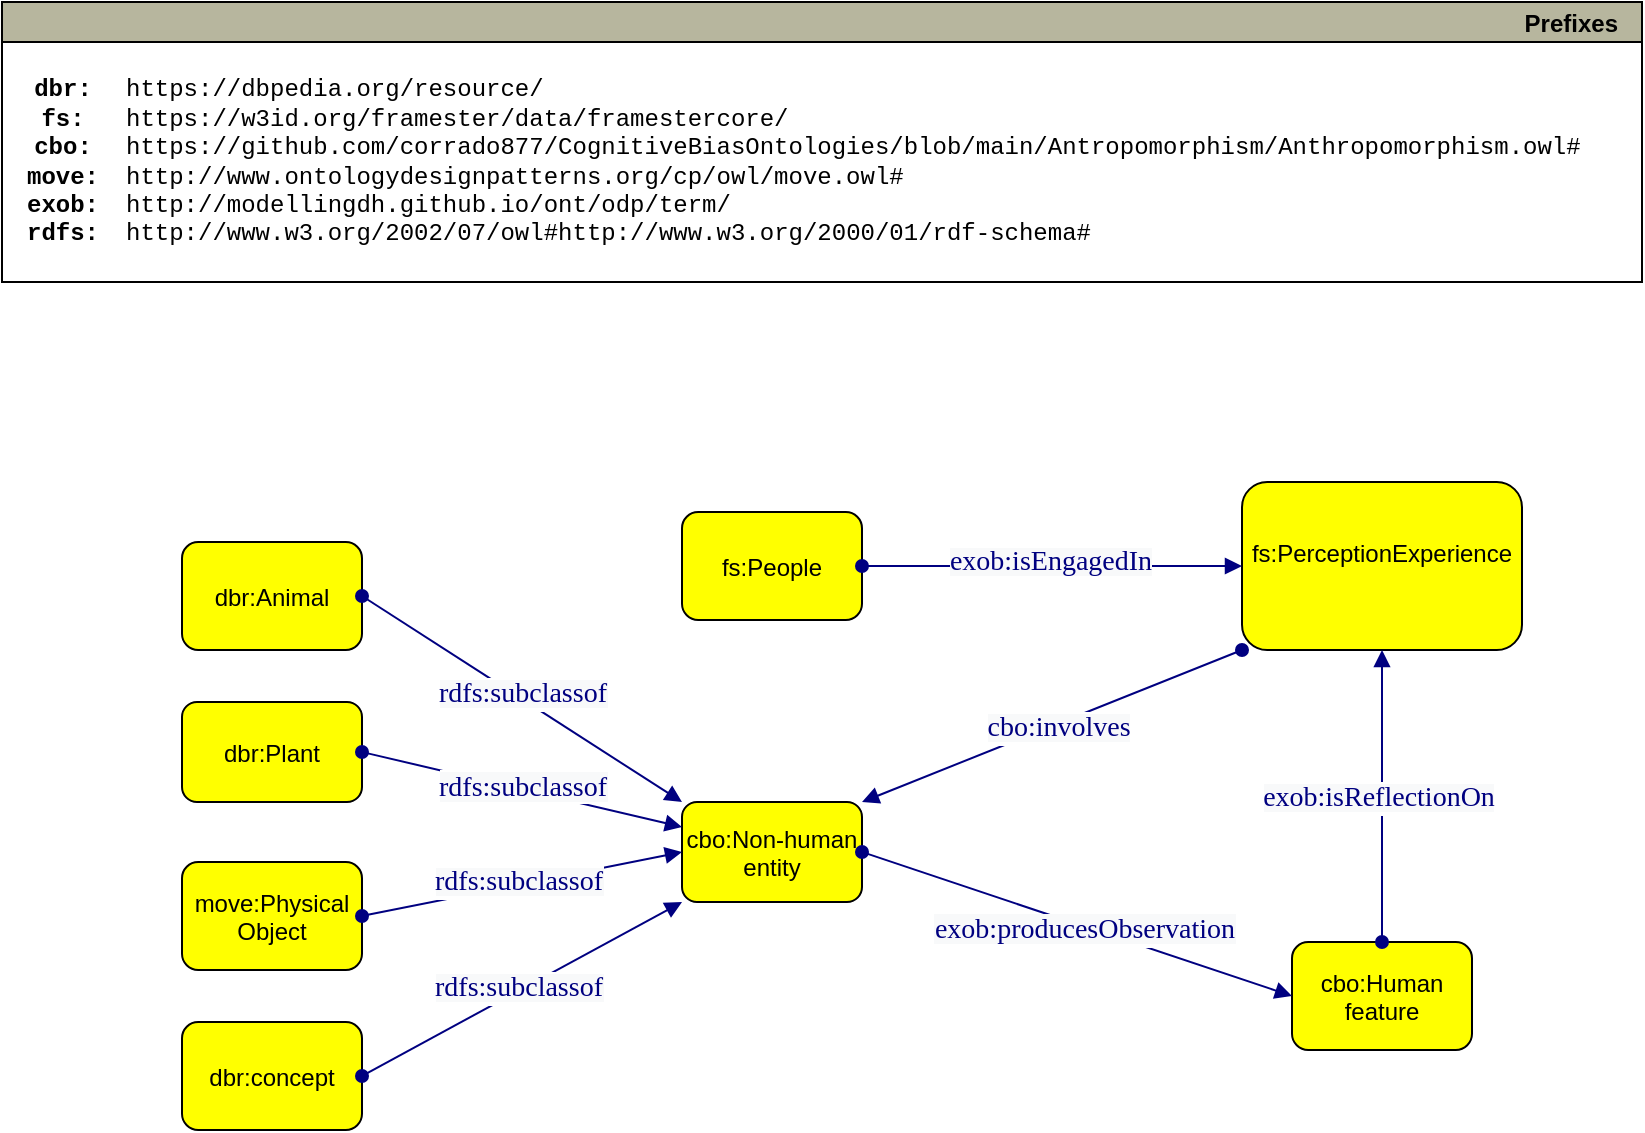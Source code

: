 <mxfile version="24.0.7" type="device">
  <diagram id="xqs5KKzRLcflo9ZkjbXo" name="Pagina-1">
    <mxGraphModel dx="1120" dy="434" grid="1" gridSize="10" guides="1" tooltips="1" connect="1" arrows="1" fold="1" page="1" pageScale="1" pageWidth="1169" pageHeight="826" math="0" shadow="0">
      <root>
        <mxCell id="0" />
        <mxCell id="1" parent="0" />
        <mxCell id="pRZwBdSZULmlvbbMmnOH-1" value="fs:People" style="graphMlID=n4;shape=rect;rounded=1;arcsize=30;fillColor=#ffff00;strokeColor=#000000;strokeWidth=1.0" parent="1" vertex="1">
          <mxGeometry x="520" y="295" width="90" height="54" as="geometry" />
        </mxCell>
        <mxCell id="pRZwBdSZULmlvbbMmnOH-2" value="cbo:Non-human&#xa;entity" style="graphMlID=n4;shape=rect;rounded=1;arcsize=30;fillColor=#ffff00;strokeColor=#000000;strokeWidth=1.0" parent="1" vertex="1">
          <mxGeometry x="520" y="440" width="90" height="50" as="geometry" />
        </mxCell>
        <mxCell id="pRZwBdSZULmlvbbMmnOH-12" value="dbr:Animal" style="graphMlID=n4;shape=rect;rounded=1;arcsize=30;fillColor=#ffff00;strokeColor=#000000;strokeWidth=1.0" parent="1" vertex="1">
          <mxGeometry x="270" y="310" width="90" height="54" as="geometry" />
        </mxCell>
        <mxCell id="pRZwBdSZULmlvbbMmnOH-14" value="dbr:Plant" style="graphMlID=n4;shape=rect;rounded=1;arcsize=30;fillColor=#ffff00;strokeColor=#000000;strokeWidth=1.0" parent="1" vertex="1">
          <mxGeometry x="270" y="390" width="90" height="50" as="geometry" />
        </mxCell>
        <mxCell id="pRZwBdSZULmlvbbMmnOH-15" value="move:Physical&#xa;Object" style="graphMlID=n4;shape=rect;rounded=1;arcsize=30;fillColor=#ffff00;strokeColor=#000000;strokeWidth=1.0" parent="1" vertex="1">
          <mxGeometry x="270" y="470" width="90" height="54" as="geometry" />
        </mxCell>
        <mxCell id="pRZwBdSZULmlvbbMmnOH-16" value="dbr:concept" style="graphMlID=n4;shape=rect;rounded=1;arcsize=30;fillColor=#ffff00;strokeColor=#000000;strokeWidth=1.0" parent="1" vertex="1">
          <mxGeometry x="270" y="550" width="90" height="54" as="geometry" />
        </mxCell>
        <mxCell id="pRZwBdSZULmlvbbMmnOH-34" value="cbo:Human&#xa;feature" style="graphMlID=n4;shape=rect;rounded=1;arcsize=30;fillColor=#ffff00;strokeColor=#000000;strokeWidth=1.0" parent="1" vertex="1">
          <mxGeometry x="825" y="510" width="90" height="54" as="geometry" />
        </mxCell>
        <mxCell id="pRZwBdSZULmlvbbMmnOH-40" value="fs:PerceptionExperience&#xa;" style="graphMlID=n4;shape=rect;rounded=1;arcsize=30;fillColor=#ffff00;strokeColor=#000000;strokeWidth=1.0" parent="1" vertex="1">
          <mxGeometry x="800" y="280" width="140" height="84" as="geometry" />
        </mxCell>
        <mxCell id="NNJp256DRyHXCbyauHiT-1" value="" style="graphMlID=e0;rounded=0;endArrow=block;strokeColor=#000080;strokeWidth=1.0;startArrow=oval;startFill=1;endFill=1;exitX=1;exitY=0.5;exitDx=0;exitDy=0;entryX=0;entryY=0.5;entryDx=0;entryDy=0;" parent="1" source="pRZwBdSZULmlvbbMmnOH-1" target="pRZwBdSZULmlvbbMmnOH-40" edge="1">
          <mxGeometry relative="1" as="geometry">
            <mxPoint x="630" y="250.082" as="sourcePoint" />
            <mxPoint x="781" y="250" as="targetPoint" />
          </mxGeometry>
        </mxCell>
        <mxCell id="NNJp256DRyHXCbyauHiT-2" value="&lt;span style=&quot;color: rgb(0, 0, 128); font-family: dialog; background-color: rgb(248, 249, 250);&quot;&gt;&lt;font style=&quot;font-size: 14px;&quot;&gt;exob:isEngagedIn&lt;/font&gt;&lt;/span&gt;" style="text;html=1;align=center;verticalAlign=middle;resizable=0;points=[];labelBackgroundColor=#ffffff;" parent="NNJp256DRyHXCbyauHiT-1" vertex="1" connectable="0">
          <mxGeometry x="-0.017" y="2" relative="1" as="geometry">
            <mxPoint as="offset" />
          </mxGeometry>
        </mxCell>
        <mxCell id="NNJp256DRyHXCbyauHiT-3" value="" style="graphMlID=e0;rounded=0;endArrow=block;strokeColor=#000080;strokeWidth=1.0;startArrow=oval;startFill=1;endFill=1;entryX=0.5;entryY=1;entryDx=0;entryDy=0;" parent="1" source="pRZwBdSZULmlvbbMmnOH-34" target="pRZwBdSZULmlvbbMmnOH-40" edge="1">
          <mxGeometry relative="1" as="geometry">
            <mxPoint x="794.5" y="604.082" as="sourcePoint" />
            <mxPoint x="945.5" y="604" as="targetPoint" />
          </mxGeometry>
        </mxCell>
        <mxCell id="NNJp256DRyHXCbyauHiT-4" value="&lt;span style=&quot;color: rgb(0, 0, 128); font-family: dialog; background-color: rgb(248, 249, 250);&quot;&gt;&lt;font style=&quot;font-size: 14px;&quot;&gt;exob:isReflectionOn&lt;/font&gt;&lt;/span&gt;" style="text;html=1;align=center;verticalAlign=middle;resizable=0;points=[];labelBackgroundColor=#ffffff;" parent="NNJp256DRyHXCbyauHiT-3" vertex="1" connectable="0">
          <mxGeometry x="-0.017" y="2" relative="1" as="geometry">
            <mxPoint as="offset" />
          </mxGeometry>
        </mxCell>
        <mxCell id="NNJp256DRyHXCbyauHiT-5" value="" style="graphMlID=e0;rounded=0;endArrow=block;strokeColor=#000080;strokeWidth=1.0;startArrow=oval;startFill=1;endFill=1;exitX=0;exitY=1;exitDx=0;exitDy=0;entryX=1;entryY=0;entryDx=0;entryDy=0;" parent="1" source="pRZwBdSZULmlvbbMmnOH-40" target="pRZwBdSZULmlvbbMmnOH-2" edge="1">
          <mxGeometry relative="1" as="geometry">
            <mxPoint x="570" y="240.082" as="sourcePoint" />
            <mxPoint x="721" y="240" as="targetPoint" />
          </mxGeometry>
        </mxCell>
        <mxCell id="NNJp256DRyHXCbyauHiT-6" value="&lt;span style=&quot;color: rgb(0, 0, 128); font-family: dialog; background-color: rgb(248, 249, 250);&quot;&gt;&lt;font style=&quot;font-size: 14px;&quot;&gt;cbo:involves&lt;/font&gt;&lt;/span&gt;" style="text;html=1;align=center;verticalAlign=middle;resizable=0;points=[];labelBackgroundColor=#ffffff;" parent="NNJp256DRyHXCbyauHiT-5" vertex="1" connectable="0">
          <mxGeometry x="-0.017" y="2" relative="1" as="geometry">
            <mxPoint as="offset" />
          </mxGeometry>
        </mxCell>
        <mxCell id="NNJp256DRyHXCbyauHiT-7" value="" style="graphMlID=e0;rounded=0;endArrow=block;strokeColor=#000080;strokeWidth=1.0;startArrow=oval;startFill=1;endFill=1;exitX=1;exitY=0.5;exitDx=0;exitDy=0;entryX=0;entryY=0.5;entryDx=0;entryDy=0;" parent="1" source="pRZwBdSZULmlvbbMmnOH-2" target="pRZwBdSZULmlvbbMmnOH-34" edge="1">
          <mxGeometry relative="1" as="geometry">
            <mxPoint x="670" y="532" as="sourcePoint" />
            <mxPoint x="885" y="604" as="targetPoint" />
          </mxGeometry>
        </mxCell>
        <mxCell id="NNJp256DRyHXCbyauHiT-8" value="&lt;font style=&quot;font-size: 14px;&quot; face=&quot;dialog&quot; color=&quot;#000080&quot;&gt;&lt;span style=&quot;background-color: rgb(248, 249, 250);&quot;&gt;exob:producesObservation&lt;/span&gt;&lt;/font&gt;" style="text;html=1;align=center;verticalAlign=middle;resizable=0;points=[];labelBackgroundColor=#ffffff;" parent="NNJp256DRyHXCbyauHiT-7" vertex="1" connectable="0">
          <mxGeometry x="-0.017" y="2" relative="1" as="geometry">
            <mxPoint x="4" y="5" as="offset" />
          </mxGeometry>
        </mxCell>
        <mxCell id="NNJp256DRyHXCbyauHiT-9" value="" style="graphMlID=e0;rounded=0;endArrow=block;strokeColor=#000080;strokeWidth=1.0;startArrow=oval;startFill=1;endFill=1;exitX=1;exitY=0.5;exitDx=0;exitDy=0;entryX=0;entryY=0;entryDx=0;entryDy=0;" parent="1" source="pRZwBdSZULmlvbbMmnOH-12" target="pRZwBdSZULmlvbbMmnOH-2" edge="1">
          <mxGeometry relative="1" as="geometry">
            <mxPoint x="530" y="620.082" as="sourcePoint" />
            <mxPoint x="681" y="620" as="targetPoint" />
          </mxGeometry>
        </mxCell>
        <mxCell id="NNJp256DRyHXCbyauHiT-10" value="&lt;span style=&quot;color: rgb(0, 0, 128); font-family: dialog; background-color: rgb(248, 249, 250);&quot;&gt;&lt;font style=&quot;font-size: 14px;&quot;&gt;rdfs:subclassof&lt;/font&gt;&lt;/span&gt;" style="text;html=1;align=center;verticalAlign=middle;resizable=0;points=[];labelBackgroundColor=#ffffff;" parent="NNJp256DRyHXCbyauHiT-9" vertex="1" connectable="0">
          <mxGeometry x="-0.017" y="2" relative="1" as="geometry">
            <mxPoint as="offset" />
          </mxGeometry>
        </mxCell>
        <mxCell id="NNJp256DRyHXCbyauHiT-11" value="" style="graphMlID=e0;rounded=0;endArrow=block;strokeColor=#000080;strokeWidth=1.0;startArrow=oval;startFill=1;endFill=1;exitX=1;exitY=0.5;exitDx=0;exitDy=0;entryX=0;entryY=0.25;entryDx=0;entryDy=0;" parent="1" source="pRZwBdSZULmlvbbMmnOH-14" target="pRZwBdSZULmlvbbMmnOH-2" edge="1">
          <mxGeometry relative="1" as="geometry">
            <mxPoint x="550" y="640.082" as="sourcePoint" />
            <mxPoint x="701" y="640" as="targetPoint" />
          </mxGeometry>
        </mxCell>
        <mxCell id="NNJp256DRyHXCbyauHiT-12" value="&lt;font style=&quot;font-size: 14px;&quot;&gt;&lt;span style=&quot;color: rgb(0, 0, 128); font-family: dialog; background-color: rgb(248, 249, 250);&quot;&gt;rdfs:&lt;/span&gt;&lt;span style=&quot;color: rgb(0, 0, 128); font-family: dialog; background-color: rgb(248, 249, 250);&quot;&gt;&lt;font style=&quot;&quot;&gt;subclassof&lt;/font&gt;&lt;/span&gt;&lt;/font&gt;" style="text;html=1;align=center;verticalAlign=middle;resizable=0;points=[];labelBackgroundColor=#ffffff;" parent="NNJp256DRyHXCbyauHiT-11" vertex="1" connectable="0">
          <mxGeometry x="-0.017" y="2" relative="1" as="geometry">
            <mxPoint as="offset" />
          </mxGeometry>
        </mxCell>
        <mxCell id="NNJp256DRyHXCbyauHiT-13" value="" style="graphMlID=e0;rounded=0;endArrow=block;strokeColor=#000080;strokeWidth=1.0;startArrow=oval;startFill=1;endFill=1;exitX=1;exitY=0.5;exitDx=0;exitDy=0;entryX=0;entryY=0.5;entryDx=0;entryDy=0;" parent="1" source="pRZwBdSZULmlvbbMmnOH-15" target="pRZwBdSZULmlvbbMmnOH-2" edge="1">
          <mxGeometry relative="1" as="geometry">
            <mxPoint x="540" y="576.582" as="sourcePoint" />
            <mxPoint x="691" y="576.5" as="targetPoint" />
          </mxGeometry>
        </mxCell>
        <mxCell id="NNJp256DRyHXCbyauHiT-14" value="&lt;span style=&quot;color: rgb(0, 0, 128); font-family: dialog; background-color: rgb(248, 249, 250);&quot;&gt;&lt;font style=&quot;font-size: 14px;&quot;&gt;rdfs:subclassof&lt;/font&gt;&lt;/span&gt;" style="text;html=1;align=center;verticalAlign=middle;resizable=0;points=[];labelBackgroundColor=#ffffff;" parent="NNJp256DRyHXCbyauHiT-13" vertex="1" connectable="0">
          <mxGeometry x="-0.017" y="2" relative="1" as="geometry">
            <mxPoint as="offset" />
          </mxGeometry>
        </mxCell>
        <mxCell id="NNJp256DRyHXCbyauHiT-15" value="" style="graphMlID=e0;rounded=0;endArrow=block;strokeColor=#000080;strokeWidth=1.0;startArrow=oval;startFill=1;endFill=1;exitX=1;exitY=0.5;exitDx=0;exitDy=0;entryX=0;entryY=1;entryDx=0;entryDy=0;" parent="1" source="pRZwBdSZULmlvbbMmnOH-16" target="pRZwBdSZULmlvbbMmnOH-2" edge="1">
          <mxGeometry relative="1" as="geometry">
            <mxPoint x="530" y="620.082" as="sourcePoint" />
            <mxPoint x="681" y="620" as="targetPoint" />
          </mxGeometry>
        </mxCell>
        <mxCell id="NNJp256DRyHXCbyauHiT-16" value="&lt;span style=&quot;color: rgb(0, 0, 128); font-family: dialog; background-color: rgb(248, 249, 250);&quot;&gt;&lt;font style=&quot;font-size: 14px;&quot;&gt;rdfs:subclassof&lt;/font&gt;&lt;/span&gt;" style="text;html=1;align=center;verticalAlign=middle;resizable=0;points=[];labelBackgroundColor=#ffffff;" parent="NNJp256DRyHXCbyauHiT-15" vertex="1" connectable="0">
          <mxGeometry x="-0.017" y="2" relative="1" as="geometry">
            <mxPoint as="offset" />
          </mxGeometry>
        </mxCell>
        <mxCell id="NNJp256DRyHXCbyauHiT-17" value="Prefixes" style="graphMlID=n0;shape=swimlane;startSize=20;fillColor=#b7b69e;strokeColor=#000000;strokeWidth=1.0;align=right;spacingRight=10;fontStyle=1" parent="1" vertex="1">
          <mxGeometry x="180" y="40" width="820" height="140" as="geometry" />
        </mxCell>
        <mxCell id="NNJp256DRyHXCbyauHiT-18" value="&lt;div style=&quot;&quot;&gt;&lt;b style=&quot;background-color: initial;&quot;&gt;dbr:&lt;/b&gt;&lt;/div&gt;&lt;b&gt;&lt;div style=&quot;&quot;&gt;&lt;b style=&quot;background-color: initial;&quot;&gt;fs:&lt;/b&gt;&lt;br&gt;&lt;/div&gt;&lt;div style=&quot;&quot;&gt;&lt;b style=&quot;background-color: initial;&quot;&gt;cbo:&lt;/b&gt;&lt;/div&gt;&lt;div style=&quot;&quot;&gt;move:&lt;/div&gt;&lt;div style=&quot;&quot;&gt;exob:&lt;/div&gt;&lt;div style=&quot;&quot;&gt;rdfs:&lt;/div&gt;&lt;/b&gt;" style="text;html=1;align=center;verticalAlign=middle;resizable=0;points=[];autosize=1;fontFamily=Courier New;" parent="NNJp256DRyHXCbyauHiT-17" vertex="1">
          <mxGeometry x="-0.004" y="30.0" width="60" height="100" as="geometry" />
        </mxCell>
        <mxCell id="NNJp256DRyHXCbyauHiT-19" value="&lt;div style=&quot;border-color: var(--border-color);&quot;&gt;https://dbpedia.org/resource/&lt;/div&gt;&lt;div style=&quot;border-color: var(--border-color);&quot;&gt;&lt;span style=&quot;background-color: initial;&quot;&gt;https://w3id.org/framester/data/framestercore/&lt;/span&gt;&lt;b style=&quot;background-color: initial; border-color: var(--border-color); text-align: center;&quot;&gt;&lt;span style=&quot;border-color: var(--border-color);&quot;&gt;&lt;span style=&quot;border-color: var(--border-color);&quot;&gt;&amp;nbsp; &amp;nbsp;&lt;/span&gt;&lt;/span&gt;&amp;nbsp;&lt;/b&gt;&lt;br&gt;&lt;/div&gt;&lt;span style=&quot;text-align: center;&quot;&gt;https://github.com/corrado877/CognitiveBiasOntologies/blob/main/Antropomorphism/Anthropomorphism.owl#&lt;br&gt;&lt;/span&gt;http://www.ontologydesignpatterns.org/cp/owl/move.owl#&lt;br&gt;http://modellingdh.github.io/ont/odp/term/&lt;br&gt;&lt;div&gt;http://www.w3.org/2002/07/owl#&lt;span style=&quot;border-color: var(--border-color); text-align: center;&quot;&gt;&lt;/span&gt;&lt;span style=&quot;border-color: var(--border-color); text-align: center;&quot;&gt;http://www.w3.org/2000/01/rdf-schema#&lt;/span&gt;&amp;nbsp;&lt;/div&gt;" style="text;html=1;align=left;verticalAlign=middle;resizable=0;points=[];autosize=1;fontFamily=Courier New;" parent="NNJp256DRyHXCbyauHiT-17" vertex="1">
          <mxGeometry x="59.996" y="30.0" width="750" height="100" as="geometry" />
        </mxCell>
      </root>
    </mxGraphModel>
  </diagram>
</mxfile>
